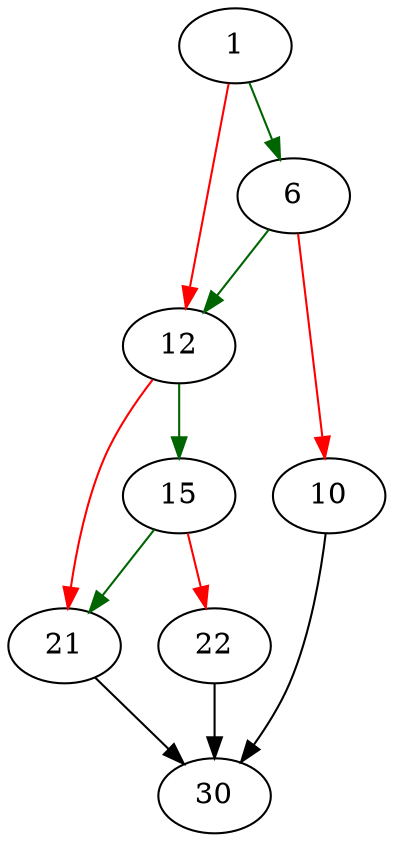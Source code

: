 strict digraph "sqlite3_errcode" {
	// Node definitions.
	1 [entry=true];
	6;
	12;
	10;
	30;
	15;
	21;
	22;

	// Edge definitions.
	1 -> 6 [
		color=darkgreen
		cond=true
	];
	1 -> 12 [
		color=red
		cond=false
	];
	6 -> 12 [
		color=darkgreen
		cond=true
	];
	6 -> 10 [
		color=red
		cond=false
	];
	12 -> 15 [
		color=darkgreen
		cond=true
	];
	12 -> 21 [
		color=red
		cond=false
	];
	10 -> 30;
	15 -> 21 [
		color=darkgreen
		cond=true
	];
	15 -> 22 [
		color=red
		cond=false
	];
	21 -> 30;
	22 -> 30;
}
